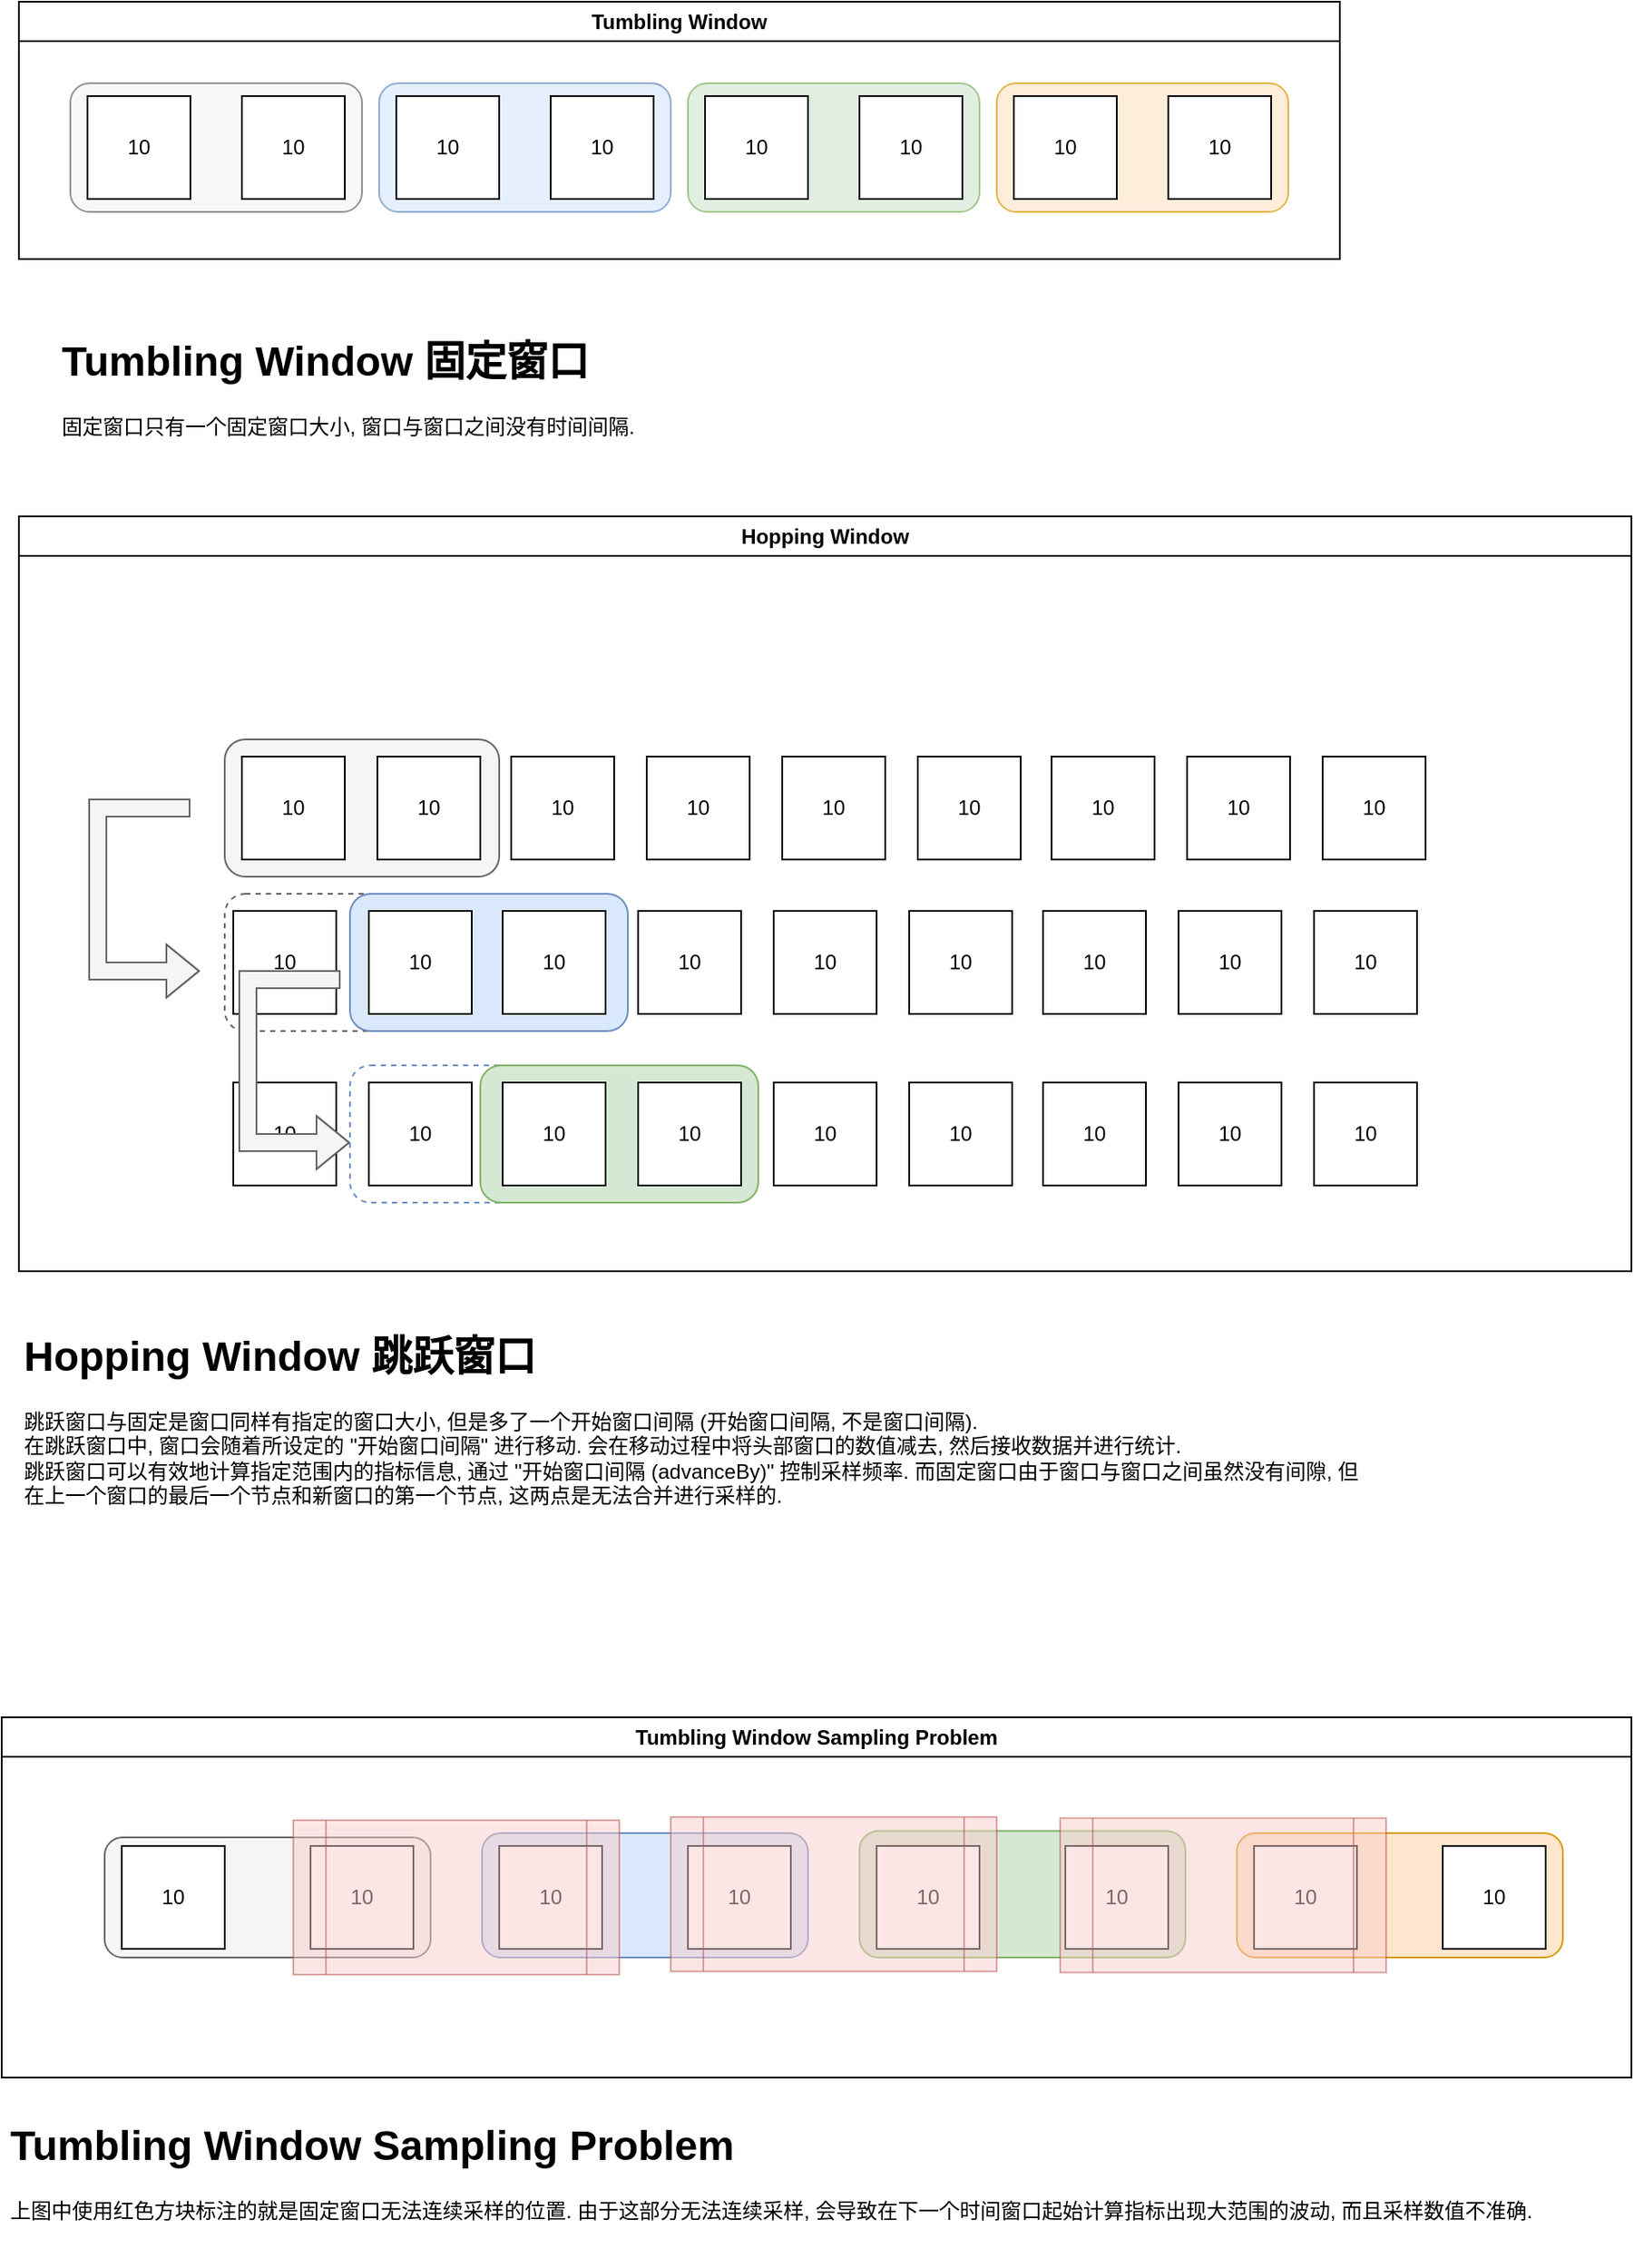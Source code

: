 <mxfile version="21.6.6" type="github">
  <diagram name="第 1 页" id="tOxqbouWK12hllR66_O8">
    <mxGraphModel dx="1908" dy="1088" grid="1" gridSize="10" guides="1" tooltips="1" connect="1" arrows="1" fold="1" page="1" pageScale="1" pageWidth="827" pageHeight="1169" math="0" shadow="0">
      <root>
        <mxCell id="0" />
        <mxCell id="1" parent="0" />
        <mxCell id="YFSWn0u4x4KBoAhABjn5-1" value="Tumbling Window" style="swimlane;whiteSpace=wrap;html=1;" parent="1" vertex="1">
          <mxGeometry x="20" y="80" width="770" height="150" as="geometry" />
        </mxCell>
        <mxCell id="YFSWn0u4x4KBoAhABjn5-2" value="" style="rounded=1;whiteSpace=wrap;html=1;opacity=70;fillColor=#f5f5f5;fontColor=#333333;strokeColor=#666666;" parent="YFSWn0u4x4KBoAhABjn5-1" vertex="1">
          <mxGeometry x="30" y="47.5" width="170" height="75" as="geometry" />
        </mxCell>
        <mxCell id="YFSWn0u4x4KBoAhABjn5-3" value="" style="rounded=1;whiteSpace=wrap;html=1;opacity=70;fillColor=#dae8fc;strokeColor=#6c8ebf;" parent="YFSWn0u4x4KBoAhABjn5-1" vertex="1">
          <mxGeometry x="210" y="47.5" width="170" height="75" as="geometry" />
        </mxCell>
        <mxCell id="YFSWn0u4x4KBoAhABjn5-4" value="" style="rounded=1;whiteSpace=wrap;html=1;opacity=70;fillColor=#d5e8d4;strokeColor=#82b366;" parent="YFSWn0u4x4KBoAhABjn5-1" vertex="1">
          <mxGeometry x="390" y="47.5" width="170" height="75" as="geometry" />
        </mxCell>
        <mxCell id="YFSWn0u4x4KBoAhABjn5-5" value="" style="rounded=1;whiteSpace=wrap;html=1;opacity=70;fillColor=#ffe6cc;strokeColor=#d79b00;" parent="YFSWn0u4x4KBoAhABjn5-1" vertex="1">
          <mxGeometry x="570" y="47.5" width="170" height="75" as="geometry" />
        </mxCell>
        <mxCell id="YFSWn0u4x4KBoAhABjn5-6" value="10" style="whiteSpace=wrap;html=1;aspect=fixed;" parent="YFSWn0u4x4KBoAhABjn5-1" vertex="1">
          <mxGeometry x="40" y="55" width="60" height="60" as="geometry" />
        </mxCell>
        <mxCell id="YFSWn0u4x4KBoAhABjn5-7" value="10" style="whiteSpace=wrap;html=1;aspect=fixed;" parent="YFSWn0u4x4KBoAhABjn5-1" vertex="1">
          <mxGeometry x="670" y="55" width="60" height="60" as="geometry" />
        </mxCell>
        <mxCell id="YFSWn0u4x4KBoAhABjn5-8" value="10" style="whiteSpace=wrap;html=1;aspect=fixed;" parent="YFSWn0u4x4KBoAhABjn5-1" vertex="1">
          <mxGeometry x="130" y="55" width="60" height="60" as="geometry" />
        </mxCell>
        <mxCell id="YFSWn0u4x4KBoAhABjn5-9" value="10" style="whiteSpace=wrap;html=1;aspect=fixed;" parent="YFSWn0u4x4KBoAhABjn5-1" vertex="1">
          <mxGeometry x="220" y="55" width="60" height="60" as="geometry" />
        </mxCell>
        <mxCell id="YFSWn0u4x4KBoAhABjn5-10" value="10" style="whiteSpace=wrap;html=1;aspect=fixed;" parent="YFSWn0u4x4KBoAhABjn5-1" vertex="1">
          <mxGeometry x="310" y="55" width="60" height="60" as="geometry" />
        </mxCell>
        <mxCell id="YFSWn0u4x4KBoAhABjn5-11" value="10" style="whiteSpace=wrap;html=1;aspect=fixed;" parent="YFSWn0u4x4KBoAhABjn5-1" vertex="1">
          <mxGeometry x="400" y="55" width="60" height="60" as="geometry" />
        </mxCell>
        <mxCell id="YFSWn0u4x4KBoAhABjn5-12" value="10" style="whiteSpace=wrap;html=1;aspect=fixed;" parent="YFSWn0u4x4KBoAhABjn5-1" vertex="1">
          <mxGeometry x="490" y="55" width="60" height="60" as="geometry" />
        </mxCell>
        <mxCell id="YFSWn0u4x4KBoAhABjn5-13" value="10" style="whiteSpace=wrap;html=1;aspect=fixed;" parent="YFSWn0u4x4KBoAhABjn5-1" vertex="1">
          <mxGeometry x="580" y="55" width="60" height="60" as="geometry" />
        </mxCell>
        <mxCell id="YFSWn0u4x4KBoAhABjn5-14" value="&lt;h1&gt;Tumbling Window 固定窗口&lt;/h1&gt;&lt;div&gt;固定窗口只有一个固定窗口大小, 窗口与窗口之间没有时间间隔.&lt;/div&gt;" style="text;html=1;strokeColor=none;fillColor=none;spacing=5;spacingTop=-20;whiteSpace=wrap;overflow=hidden;rounded=0;" parent="1" vertex="1">
          <mxGeometry x="40" y="270" width="390" height="90" as="geometry" />
        </mxCell>
        <mxCell id="YFSWn0u4x4KBoAhABjn5-15" value="Hopping Window" style="swimlane;whiteSpace=wrap;html=1;" parent="1" vertex="1">
          <mxGeometry x="20" y="380" width="940" height="440" as="geometry" />
        </mxCell>
        <mxCell id="vwplo-XpRdF5euia5wfQ-15" value="" style="rounded=1;whiteSpace=wrap;html=1;fillColor=none;strokeColor=#6c8ebf;dashed=1;" vertex="1" parent="YFSWn0u4x4KBoAhABjn5-15">
          <mxGeometry x="193" y="320" width="162" height="80" as="geometry" />
        </mxCell>
        <mxCell id="vwplo-XpRdF5euia5wfQ-58" value="" style="rounded=1;whiteSpace=wrap;html=1;fillColor=#d5e8d4;strokeColor=#82b366;" vertex="1" parent="YFSWn0u4x4KBoAhABjn5-15">
          <mxGeometry x="269" y="320" width="162" height="80" as="geometry" />
        </mxCell>
        <mxCell id="vwplo-XpRdF5euia5wfQ-57" value="" style="rounded=1;whiteSpace=wrap;html=1;fillColor=none;fontColor=#333333;strokeColor=#666666;dashed=1;" vertex="1" parent="YFSWn0u4x4KBoAhABjn5-15">
          <mxGeometry x="120" y="220" width="160" height="80" as="geometry" />
        </mxCell>
        <mxCell id="vwplo-XpRdF5euia5wfQ-14" style="edgeStyle=orthogonalEdgeStyle;rounded=0;orthogonalLoop=1;jettySize=auto;html=1;shape=flexArrow;fillColor=#f5f5f5;strokeColor=#666666;" edge="1" parent="YFSWn0u4x4KBoAhABjn5-15">
          <mxGeometry relative="1" as="geometry">
            <mxPoint x="100" y="170" as="sourcePoint" />
            <mxPoint x="105.5" y="265" as="targetPoint" />
            <Array as="points">
              <mxPoint x="96" y="170" />
              <mxPoint x="46" y="170" />
              <mxPoint x="46" y="265" />
            </Array>
          </mxGeometry>
        </mxCell>
        <mxCell id="YFSWn0u4x4KBoAhABjn5-16" value="" style="rounded=1;whiteSpace=wrap;html=1;fillColor=#f5f5f5;fontColor=#333333;strokeColor=#666666;" parent="YFSWn0u4x4KBoAhABjn5-15" vertex="1">
          <mxGeometry x="120" y="130" width="160" height="80" as="geometry" />
        </mxCell>
        <mxCell id="YFSWn0u4x4KBoAhABjn5-20" value="10" style="whiteSpace=wrap;html=1;aspect=fixed;" parent="YFSWn0u4x4KBoAhABjn5-15" vertex="1">
          <mxGeometry x="130" y="140" width="60" height="60" as="geometry" />
        </mxCell>
        <mxCell id="YFSWn0u4x4KBoAhABjn5-21" value="10" style="whiteSpace=wrap;html=1;aspect=fixed;" parent="YFSWn0u4x4KBoAhABjn5-15" vertex="1">
          <mxGeometry x="209" y="140" width="60" height="60" as="geometry" />
        </mxCell>
        <mxCell id="YFSWn0u4x4KBoAhABjn5-22" value="10" style="whiteSpace=wrap;html=1;aspect=fixed;" parent="YFSWn0u4x4KBoAhABjn5-15" vertex="1">
          <mxGeometry x="287" y="140" width="60" height="60" as="geometry" />
        </mxCell>
        <mxCell id="YFSWn0u4x4KBoAhABjn5-23" value="10" style="whiteSpace=wrap;html=1;aspect=fixed;" parent="YFSWn0u4x4KBoAhABjn5-15" vertex="1">
          <mxGeometry x="366" y="140" width="60" height="60" as="geometry" />
        </mxCell>
        <mxCell id="YFSWn0u4x4KBoAhABjn5-24" value="10" style="whiteSpace=wrap;html=1;aspect=fixed;" parent="YFSWn0u4x4KBoAhABjn5-15" vertex="1">
          <mxGeometry x="445" y="140" width="60" height="60" as="geometry" />
        </mxCell>
        <mxCell id="YFSWn0u4x4KBoAhABjn5-25" value="10" style="whiteSpace=wrap;html=1;aspect=fixed;" parent="YFSWn0u4x4KBoAhABjn5-15" vertex="1">
          <mxGeometry x="524" y="140" width="60" height="60" as="geometry" />
        </mxCell>
        <mxCell id="YFSWn0u4x4KBoAhABjn5-26" value="10" style="whiteSpace=wrap;html=1;aspect=fixed;" parent="YFSWn0u4x4KBoAhABjn5-15" vertex="1">
          <mxGeometry x="602" y="140" width="60" height="60" as="geometry" />
        </mxCell>
        <mxCell id="YFSWn0u4x4KBoAhABjn5-27" value="10" style="whiteSpace=wrap;html=1;aspect=fixed;" parent="YFSWn0u4x4KBoAhABjn5-15" vertex="1">
          <mxGeometry x="681" y="140" width="60" height="60" as="geometry" />
        </mxCell>
        <mxCell id="YFSWn0u4x4KBoAhABjn5-28" value="10" style="whiteSpace=wrap;html=1;aspect=fixed;" parent="YFSWn0u4x4KBoAhABjn5-15" vertex="1">
          <mxGeometry x="760" y="140" width="60" height="60" as="geometry" />
        </mxCell>
        <mxCell id="vwplo-XpRdF5euia5wfQ-2" value="" style="rounded=1;whiteSpace=wrap;html=1;fillColor=#dae8fc;strokeColor=#6c8ebf;" vertex="1" parent="YFSWn0u4x4KBoAhABjn5-15">
          <mxGeometry x="193" y="220" width="162" height="80" as="geometry" />
        </mxCell>
        <mxCell id="vwplo-XpRdF5euia5wfQ-5" value="10" style="whiteSpace=wrap;html=1;aspect=fixed;" vertex="1" parent="YFSWn0u4x4KBoAhABjn5-15">
          <mxGeometry x="125" y="230" width="60" height="60" as="geometry" />
        </mxCell>
        <mxCell id="vwplo-XpRdF5euia5wfQ-6" value="10" style="whiteSpace=wrap;html=1;aspect=fixed;" vertex="1" parent="YFSWn0u4x4KBoAhABjn5-15">
          <mxGeometry x="204" y="230" width="60" height="60" as="geometry" />
        </mxCell>
        <mxCell id="vwplo-XpRdF5euia5wfQ-7" value="10" style="whiteSpace=wrap;html=1;aspect=fixed;" vertex="1" parent="YFSWn0u4x4KBoAhABjn5-15">
          <mxGeometry x="282" y="230" width="60" height="60" as="geometry" />
        </mxCell>
        <mxCell id="vwplo-XpRdF5euia5wfQ-8" value="10" style="whiteSpace=wrap;html=1;aspect=fixed;" vertex="1" parent="YFSWn0u4x4KBoAhABjn5-15">
          <mxGeometry x="361" y="230" width="60" height="60" as="geometry" />
        </mxCell>
        <mxCell id="vwplo-XpRdF5euia5wfQ-9" value="10" style="whiteSpace=wrap;html=1;aspect=fixed;" vertex="1" parent="YFSWn0u4x4KBoAhABjn5-15">
          <mxGeometry x="440" y="230" width="60" height="60" as="geometry" />
        </mxCell>
        <mxCell id="vwplo-XpRdF5euia5wfQ-10" value="10" style="whiteSpace=wrap;html=1;aspect=fixed;" vertex="1" parent="YFSWn0u4x4KBoAhABjn5-15">
          <mxGeometry x="519" y="230" width="60" height="60" as="geometry" />
        </mxCell>
        <mxCell id="vwplo-XpRdF5euia5wfQ-11" value="10" style="whiteSpace=wrap;html=1;aspect=fixed;" vertex="1" parent="YFSWn0u4x4KBoAhABjn5-15">
          <mxGeometry x="597" y="230" width="60" height="60" as="geometry" />
        </mxCell>
        <mxCell id="vwplo-XpRdF5euia5wfQ-12" value="10" style="whiteSpace=wrap;html=1;aspect=fixed;" vertex="1" parent="YFSWn0u4x4KBoAhABjn5-15">
          <mxGeometry x="676" y="230" width="60" height="60" as="geometry" />
        </mxCell>
        <mxCell id="vwplo-XpRdF5euia5wfQ-13" value="10" style="whiteSpace=wrap;html=1;aspect=fixed;" vertex="1" parent="YFSWn0u4x4KBoAhABjn5-15">
          <mxGeometry x="755" y="230" width="60" height="60" as="geometry" />
        </mxCell>
        <mxCell id="vwplo-XpRdF5euia5wfQ-16" value="10" style="whiteSpace=wrap;html=1;aspect=fixed;" vertex="1" parent="YFSWn0u4x4KBoAhABjn5-15">
          <mxGeometry x="125" y="330" width="60" height="60" as="geometry" />
        </mxCell>
        <mxCell id="vwplo-XpRdF5euia5wfQ-17" value="10" style="whiteSpace=wrap;html=1;aspect=fixed;" vertex="1" parent="YFSWn0u4x4KBoAhABjn5-15">
          <mxGeometry x="204" y="330" width="60" height="60" as="geometry" />
        </mxCell>
        <mxCell id="vwplo-XpRdF5euia5wfQ-18" value="10" style="whiteSpace=wrap;html=1;aspect=fixed;" vertex="1" parent="YFSWn0u4x4KBoAhABjn5-15">
          <mxGeometry x="282" y="330" width="60" height="60" as="geometry" />
        </mxCell>
        <mxCell id="vwplo-XpRdF5euia5wfQ-19" value="10" style="whiteSpace=wrap;html=1;aspect=fixed;" vertex="1" parent="YFSWn0u4x4KBoAhABjn5-15">
          <mxGeometry x="361" y="330" width="60" height="60" as="geometry" />
        </mxCell>
        <mxCell id="vwplo-XpRdF5euia5wfQ-20" value="10" style="whiteSpace=wrap;html=1;aspect=fixed;" vertex="1" parent="YFSWn0u4x4KBoAhABjn5-15">
          <mxGeometry x="440" y="330" width="60" height="60" as="geometry" />
        </mxCell>
        <mxCell id="vwplo-XpRdF5euia5wfQ-21" value="10" style="whiteSpace=wrap;html=1;aspect=fixed;" vertex="1" parent="YFSWn0u4x4KBoAhABjn5-15">
          <mxGeometry x="519" y="330" width="60" height="60" as="geometry" />
        </mxCell>
        <mxCell id="vwplo-XpRdF5euia5wfQ-22" value="10" style="whiteSpace=wrap;html=1;aspect=fixed;" vertex="1" parent="YFSWn0u4x4KBoAhABjn5-15">
          <mxGeometry x="597" y="330" width="60" height="60" as="geometry" />
        </mxCell>
        <mxCell id="vwplo-XpRdF5euia5wfQ-23" value="10" style="whiteSpace=wrap;html=1;aspect=fixed;" vertex="1" parent="YFSWn0u4x4KBoAhABjn5-15">
          <mxGeometry x="676" y="330" width="60" height="60" as="geometry" />
        </mxCell>
        <mxCell id="vwplo-XpRdF5euia5wfQ-24" value="10" style="whiteSpace=wrap;html=1;aspect=fixed;" vertex="1" parent="YFSWn0u4x4KBoAhABjn5-15">
          <mxGeometry x="755" y="330" width="60" height="60" as="geometry" />
        </mxCell>
        <mxCell id="vwplo-XpRdF5euia5wfQ-59" style="edgeStyle=orthogonalEdgeStyle;rounded=0;orthogonalLoop=1;jettySize=auto;html=1;shape=flexArrow;fillColor=#f5f5f5;strokeColor=#666666;" edge="1" parent="YFSWn0u4x4KBoAhABjn5-15">
          <mxGeometry relative="1" as="geometry">
            <mxPoint x="187.5" y="270" as="sourcePoint" />
            <mxPoint x="193" y="365" as="targetPoint" />
            <Array as="points">
              <mxPoint x="183.5" y="270" />
              <mxPoint x="133.5" y="270" />
              <mxPoint x="133.5" y="365" />
            </Array>
          </mxGeometry>
        </mxCell>
        <mxCell id="YFSWn0u4x4KBoAhABjn5-29" value="&lt;h1&gt;Hopping Window 跳跃窗口&lt;/h1&gt;&lt;div&gt;跳跃窗口与固定是窗口同样有指定的窗口大小, 但是多了一个开始窗口间隔 (开始窗口间隔, 不是窗口间隔).&lt;/div&gt;&lt;div&gt;在跳跃窗口中, 窗口会随着所设定的 &quot;开始窗口间隔&quot; 进行移动. 会在移动过程中将头部窗口的数值减去, 然后接收数据并进行统计.&lt;/div&gt;&lt;div&gt;跳跃窗口可以有效地计算指定范围内的指标信息, 通过 &quot;开始窗口间隔 (advanceBy)&quot; 控制采样频率. 而固定窗口由于窗口与窗口之间虽然没有间隙, 但在上一个窗口的最后一个节点和新窗口的第一个节点, 这两点是无法合并进行采样的.&lt;/div&gt;" style="text;html=1;strokeColor=none;fillColor=none;spacing=5;spacingTop=-20;whiteSpace=wrap;overflow=hidden;rounded=0;" parent="1" vertex="1">
          <mxGeometry x="18" y="850" width="790" height="120" as="geometry" />
        </mxCell>
        <mxCell id="YFSWn0u4x4KBoAhABjn5-30" value="Tumbling Window Sampling Problem" style="swimlane;whiteSpace=wrap;html=1;" parent="1" vertex="1">
          <mxGeometry x="10" y="1080" width="950" height="210" as="geometry" />
        </mxCell>
        <mxCell id="YFSWn0u4x4KBoAhABjn5-31" value="" style="rounded=1;whiteSpace=wrap;html=1;fillColor=#f5f5f5;fontColor=#333333;strokeColor=#666666;" parent="YFSWn0u4x4KBoAhABjn5-30" vertex="1">
          <mxGeometry x="60" y="70" width="190" height="70" as="geometry" />
        </mxCell>
        <mxCell id="YFSWn0u4x4KBoAhABjn5-32" value="" style="rounded=1;whiteSpace=wrap;html=1;fillColor=#dae8fc;strokeColor=#6c8ebf;" parent="YFSWn0u4x4KBoAhABjn5-30" vertex="1">
          <mxGeometry x="280" y="67.5" width="190" height="72.5" as="geometry" />
        </mxCell>
        <mxCell id="YFSWn0u4x4KBoAhABjn5-33" value="" style="rounded=1;whiteSpace=wrap;html=1;fillColor=#d5e8d4;strokeColor=#82b366;" parent="YFSWn0u4x4KBoAhABjn5-30" vertex="1">
          <mxGeometry x="500" y="66.25" width="190" height="73.75" as="geometry" />
        </mxCell>
        <mxCell id="YFSWn0u4x4KBoAhABjn5-34" value="" style="rounded=1;whiteSpace=wrap;html=1;fillColor=#ffe6cc;strokeColor=#d79b00;" parent="YFSWn0u4x4KBoAhABjn5-30" vertex="1">
          <mxGeometry x="720" y="67.5" width="190" height="72.5" as="geometry" />
        </mxCell>
        <mxCell id="YFSWn0u4x4KBoAhABjn5-35" value="10" style="whiteSpace=wrap;html=1;aspect=fixed;" parent="YFSWn0u4x4KBoAhABjn5-30" vertex="1">
          <mxGeometry x="70" y="75" width="60" height="60" as="geometry" />
        </mxCell>
        <mxCell id="YFSWn0u4x4KBoAhABjn5-36" value="10" style="whiteSpace=wrap;html=1;aspect=fixed;" parent="YFSWn0u4x4KBoAhABjn5-30" vertex="1">
          <mxGeometry x="840" y="75" width="60" height="60" as="geometry" />
        </mxCell>
        <mxCell id="YFSWn0u4x4KBoAhABjn5-37" value="10" style="whiteSpace=wrap;html=1;aspect=fixed;" parent="YFSWn0u4x4KBoAhABjn5-30" vertex="1">
          <mxGeometry x="180" y="75" width="60" height="60" as="geometry" />
        </mxCell>
        <mxCell id="YFSWn0u4x4KBoAhABjn5-38" value="10" style="whiteSpace=wrap;html=1;aspect=fixed;" parent="YFSWn0u4x4KBoAhABjn5-30" vertex="1">
          <mxGeometry x="290" y="75" width="60" height="60" as="geometry" />
        </mxCell>
        <mxCell id="YFSWn0u4x4KBoAhABjn5-39" value="10" style="whiteSpace=wrap;html=1;aspect=fixed;" parent="YFSWn0u4x4KBoAhABjn5-30" vertex="1">
          <mxGeometry x="400" y="75" width="60" height="60" as="geometry" />
        </mxCell>
        <mxCell id="YFSWn0u4x4KBoAhABjn5-40" value="10" style="whiteSpace=wrap;html=1;aspect=fixed;" parent="YFSWn0u4x4KBoAhABjn5-30" vertex="1">
          <mxGeometry x="510" y="75" width="60" height="60" as="geometry" />
        </mxCell>
        <mxCell id="YFSWn0u4x4KBoAhABjn5-41" value="10" style="whiteSpace=wrap;html=1;aspect=fixed;" parent="YFSWn0u4x4KBoAhABjn5-30" vertex="1">
          <mxGeometry x="620" y="75" width="60" height="60" as="geometry" />
        </mxCell>
        <mxCell id="YFSWn0u4x4KBoAhABjn5-42" value="10" style="whiteSpace=wrap;html=1;aspect=fixed;" parent="YFSWn0u4x4KBoAhABjn5-30" vertex="1">
          <mxGeometry x="730" y="75" width="60" height="60" as="geometry" />
        </mxCell>
        <mxCell id="YFSWn0u4x4KBoAhABjn5-43" value="" style="shape=process;whiteSpace=wrap;html=1;backgroundOutline=1;fillColor=#f8cecc;strokeColor=#b85450;opacity=50;" parent="YFSWn0u4x4KBoAhABjn5-30" vertex="1">
          <mxGeometry x="170" y="60" width="190" height="90" as="geometry" />
        </mxCell>
        <mxCell id="YFSWn0u4x4KBoAhABjn5-44" value="" style="shape=process;whiteSpace=wrap;html=1;backgroundOutline=1;fillColor=#f8cecc;strokeColor=#b85450;opacity=50;" parent="YFSWn0u4x4KBoAhABjn5-30" vertex="1">
          <mxGeometry x="390" y="58.13" width="190" height="90" as="geometry" />
        </mxCell>
        <mxCell id="YFSWn0u4x4KBoAhABjn5-45" value="" style="shape=process;whiteSpace=wrap;html=1;backgroundOutline=1;fillColor=#f8cecc;strokeColor=#b85450;opacity=50;" parent="YFSWn0u4x4KBoAhABjn5-30" vertex="1">
          <mxGeometry x="617" y="58.75" width="190" height="90" as="geometry" />
        </mxCell>
        <mxCell id="YFSWn0u4x4KBoAhABjn5-46" value="&lt;h1&gt;Tumbling Window Sampling Problem&lt;br&gt;&lt;/h1&gt;&lt;div&gt;上图中使用红色方块标注的就是固定窗口无法连续采样的位置. 由于这部分无法连续采样, 会导致在下一个时间窗口起始计算指标出现大范围的波动, 而且采样数值不准确.&lt;/div&gt;" style="text;html=1;strokeColor=none;fillColor=none;spacing=5;spacingTop=-20;whiteSpace=wrap;overflow=hidden;rounded=0;" parent="1" vertex="1">
          <mxGeometry x="10" y="1310" width="940" height="90" as="geometry" />
        </mxCell>
      </root>
    </mxGraphModel>
  </diagram>
</mxfile>
